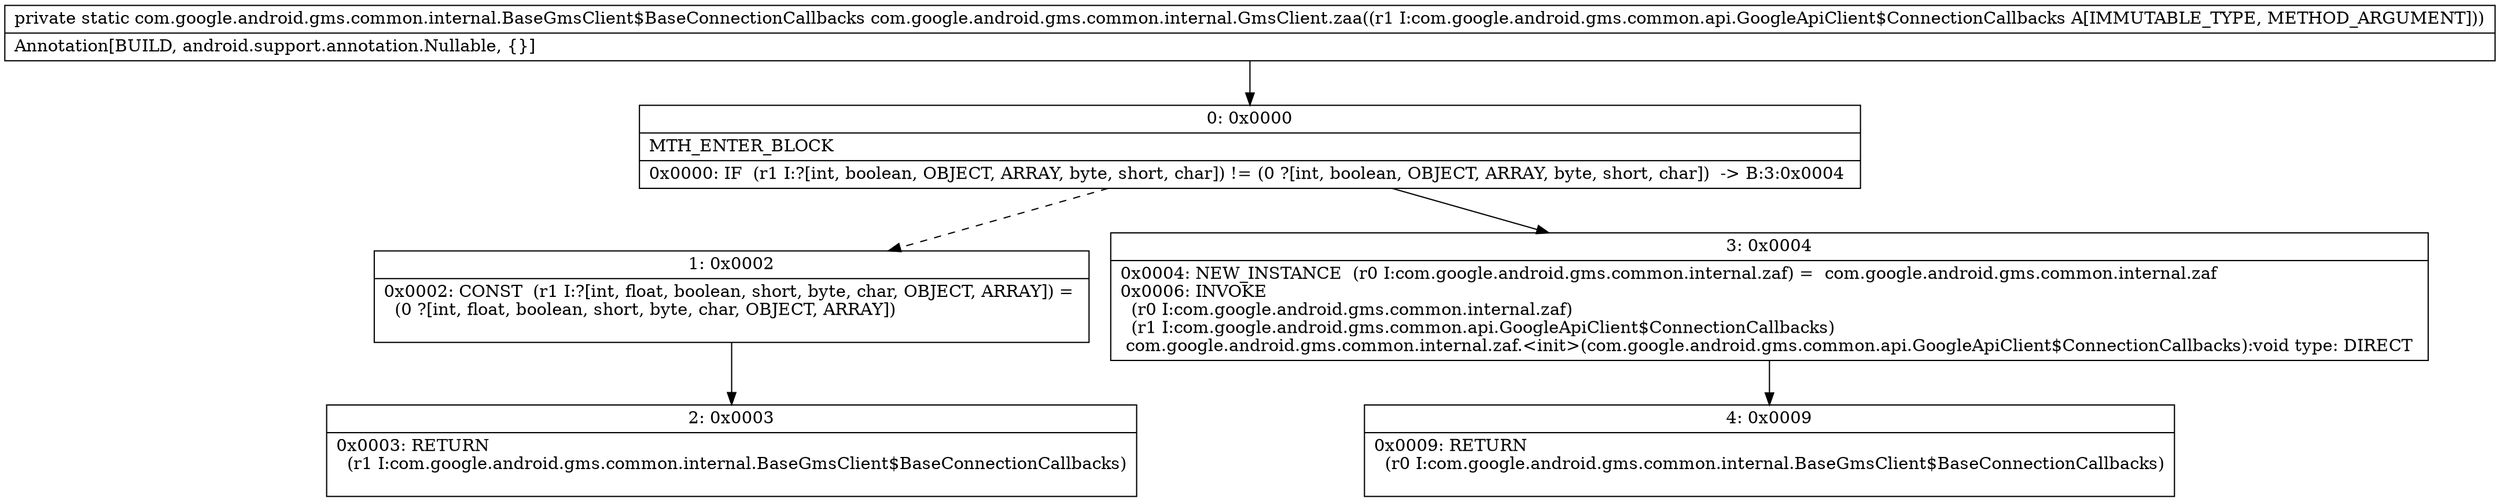 digraph "CFG forcom.google.android.gms.common.internal.GmsClient.zaa(Lcom\/google\/android\/gms\/common\/api\/GoogleApiClient$ConnectionCallbacks;)Lcom\/google\/android\/gms\/common\/internal\/BaseGmsClient$BaseConnectionCallbacks;" {
Node_0 [shape=record,label="{0\:\ 0x0000|MTH_ENTER_BLOCK\l|0x0000: IF  (r1 I:?[int, boolean, OBJECT, ARRAY, byte, short, char]) != (0 ?[int, boolean, OBJECT, ARRAY, byte, short, char])  \-\> B:3:0x0004 \l}"];
Node_1 [shape=record,label="{1\:\ 0x0002|0x0002: CONST  (r1 I:?[int, float, boolean, short, byte, char, OBJECT, ARRAY]) = \l  (0 ?[int, float, boolean, short, byte, char, OBJECT, ARRAY])\l \l}"];
Node_2 [shape=record,label="{2\:\ 0x0003|0x0003: RETURN  \l  (r1 I:com.google.android.gms.common.internal.BaseGmsClient$BaseConnectionCallbacks)\l \l}"];
Node_3 [shape=record,label="{3\:\ 0x0004|0x0004: NEW_INSTANCE  (r0 I:com.google.android.gms.common.internal.zaf) =  com.google.android.gms.common.internal.zaf \l0x0006: INVOKE  \l  (r0 I:com.google.android.gms.common.internal.zaf)\l  (r1 I:com.google.android.gms.common.api.GoogleApiClient$ConnectionCallbacks)\l com.google.android.gms.common.internal.zaf.\<init\>(com.google.android.gms.common.api.GoogleApiClient$ConnectionCallbacks):void type: DIRECT \l}"];
Node_4 [shape=record,label="{4\:\ 0x0009|0x0009: RETURN  \l  (r0 I:com.google.android.gms.common.internal.BaseGmsClient$BaseConnectionCallbacks)\l \l}"];
MethodNode[shape=record,label="{private static com.google.android.gms.common.internal.BaseGmsClient$BaseConnectionCallbacks com.google.android.gms.common.internal.GmsClient.zaa((r1 I:com.google.android.gms.common.api.GoogleApiClient$ConnectionCallbacks A[IMMUTABLE_TYPE, METHOD_ARGUMENT]))  | Annotation[BUILD, android.support.annotation.Nullable, \{\}]\l}"];
MethodNode -> Node_0;
Node_0 -> Node_1[style=dashed];
Node_0 -> Node_3;
Node_1 -> Node_2;
Node_3 -> Node_4;
}

